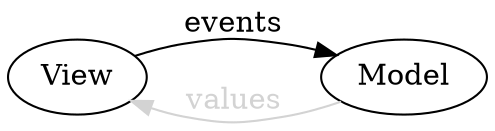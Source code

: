 digraph {
  rankdir = LR
  bgcolor = transparent
  View
  Model


  Model -> View [color=transparent,label=" "]

  Model -> View [label="values",fontcolor="lightgray",color="lightgray"]

  View -> Model [label="events"]

}